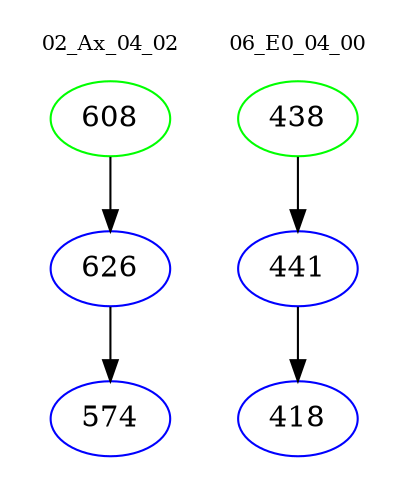 digraph{
subgraph cluster_0 {
color = white
label = "02_Ax_04_02";
fontsize=10;
T0_608 [label="608", color="green"]
T0_608 -> T0_626 [color="black"]
T0_626 [label="626", color="blue"]
T0_626 -> T0_574 [color="black"]
T0_574 [label="574", color="blue"]
}
subgraph cluster_1 {
color = white
label = "06_E0_04_00";
fontsize=10;
T1_438 [label="438", color="green"]
T1_438 -> T1_441 [color="black"]
T1_441 [label="441", color="blue"]
T1_441 -> T1_418 [color="black"]
T1_418 [label="418", color="blue"]
}
}
